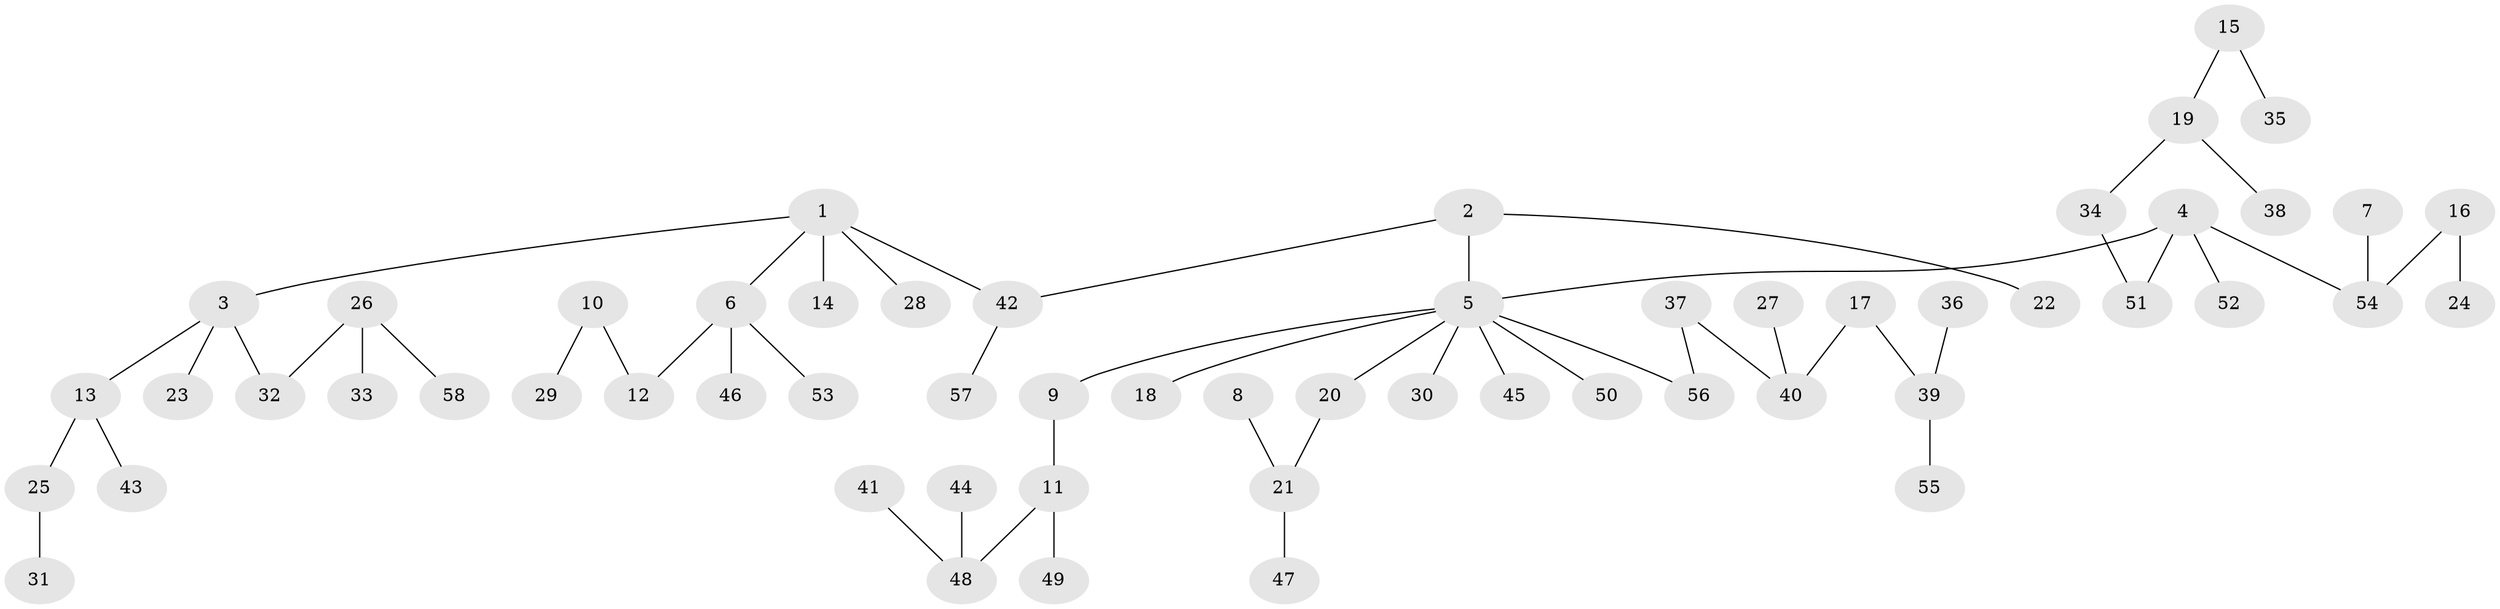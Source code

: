 // original degree distribution, {2: 0.23275862068965517, 10: 0.008620689655172414, 3: 0.15517241379310345, 4: 0.1206896551724138, 1: 0.4827586206896552}
// Generated by graph-tools (version 1.1) at 2025/02/03/09/25 03:02:24]
// undirected, 58 vertices, 57 edges
graph export_dot {
graph [start="1"]
  node [color=gray90,style=filled];
  1;
  2;
  3;
  4;
  5;
  6;
  7;
  8;
  9;
  10;
  11;
  12;
  13;
  14;
  15;
  16;
  17;
  18;
  19;
  20;
  21;
  22;
  23;
  24;
  25;
  26;
  27;
  28;
  29;
  30;
  31;
  32;
  33;
  34;
  35;
  36;
  37;
  38;
  39;
  40;
  41;
  42;
  43;
  44;
  45;
  46;
  47;
  48;
  49;
  50;
  51;
  52;
  53;
  54;
  55;
  56;
  57;
  58;
  1 -- 3 [weight=1.0];
  1 -- 6 [weight=1.0];
  1 -- 14 [weight=1.0];
  1 -- 28 [weight=1.0];
  1 -- 42 [weight=1.0];
  2 -- 5 [weight=1.0];
  2 -- 22 [weight=1.0];
  2 -- 42 [weight=1.0];
  3 -- 13 [weight=1.0];
  3 -- 23 [weight=1.0];
  3 -- 32 [weight=1.0];
  4 -- 5 [weight=1.0];
  4 -- 51 [weight=1.0];
  4 -- 52 [weight=1.0];
  4 -- 54 [weight=1.0];
  5 -- 9 [weight=1.0];
  5 -- 18 [weight=1.0];
  5 -- 20 [weight=1.0];
  5 -- 30 [weight=1.0];
  5 -- 45 [weight=1.0];
  5 -- 50 [weight=1.0];
  5 -- 56 [weight=1.0];
  6 -- 12 [weight=1.0];
  6 -- 46 [weight=1.0];
  6 -- 53 [weight=1.0];
  7 -- 54 [weight=1.0];
  8 -- 21 [weight=1.0];
  9 -- 11 [weight=1.0];
  10 -- 12 [weight=1.0];
  10 -- 29 [weight=1.0];
  11 -- 48 [weight=1.0];
  11 -- 49 [weight=1.0];
  13 -- 25 [weight=1.0];
  13 -- 43 [weight=1.0];
  15 -- 19 [weight=1.0];
  15 -- 35 [weight=1.0];
  16 -- 24 [weight=1.0];
  16 -- 54 [weight=1.0];
  17 -- 39 [weight=1.0];
  17 -- 40 [weight=1.0];
  19 -- 34 [weight=1.0];
  19 -- 38 [weight=1.0];
  20 -- 21 [weight=1.0];
  21 -- 47 [weight=1.0];
  25 -- 31 [weight=1.0];
  26 -- 32 [weight=1.0];
  26 -- 33 [weight=1.0];
  26 -- 58 [weight=1.0];
  27 -- 40 [weight=1.0];
  34 -- 51 [weight=1.0];
  36 -- 39 [weight=1.0];
  37 -- 40 [weight=1.0];
  37 -- 56 [weight=1.0];
  39 -- 55 [weight=1.0];
  41 -- 48 [weight=1.0];
  42 -- 57 [weight=1.0];
  44 -- 48 [weight=1.0];
}
